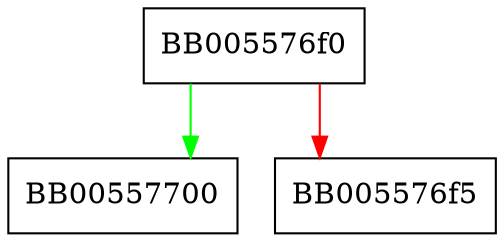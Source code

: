 digraph OSSL_CMP_CTX_set_log_cb {
  node [shape="box"];
  graph [splines=ortho];
  BB005576f0 -> BB00557700 [color="green"];
  BB005576f0 -> BB005576f5 [color="red"];
}